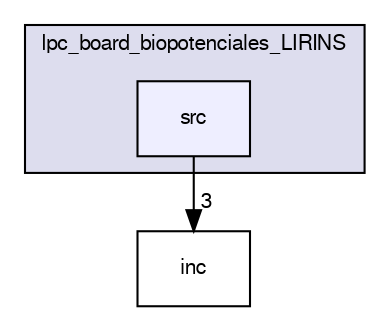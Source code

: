 digraph "src" {
  compound=true
  node [ fontsize="10", fontname="FreeSans"];
  edge [ labelfontsize="10", labelfontname="FreeSans"];
  subgraph clusterdir_1973f8af722dc424d77ffc4be4e1bb39 {
    graph [ bgcolor="#ddddee", pencolor="black", label="lpc_board_biopotenciales_LIRINS" fontname="FreeSans", fontsize="10", URL="dir_1973f8af722dc424d77ffc4be4e1bb39.html"]
  dir_02e440919314f0e8d679efd9e64d218a [shape=box, label="src", style="filled", fillcolor="#eeeeff", pencolor="black", URL="dir_02e440919314f0e8d679efd9e64d218a.html"];
  }
  dir_eae1e0c71fae9bce609cee788af47060 [shape=box label="inc" URL="dir_eae1e0c71fae9bce609cee788af47060.html"];
  dir_02e440919314f0e8d679efd9e64d218a->dir_eae1e0c71fae9bce609cee788af47060 [headlabel="3", labeldistance=1.5 headhref="dir_000003_000004.html"];
}
